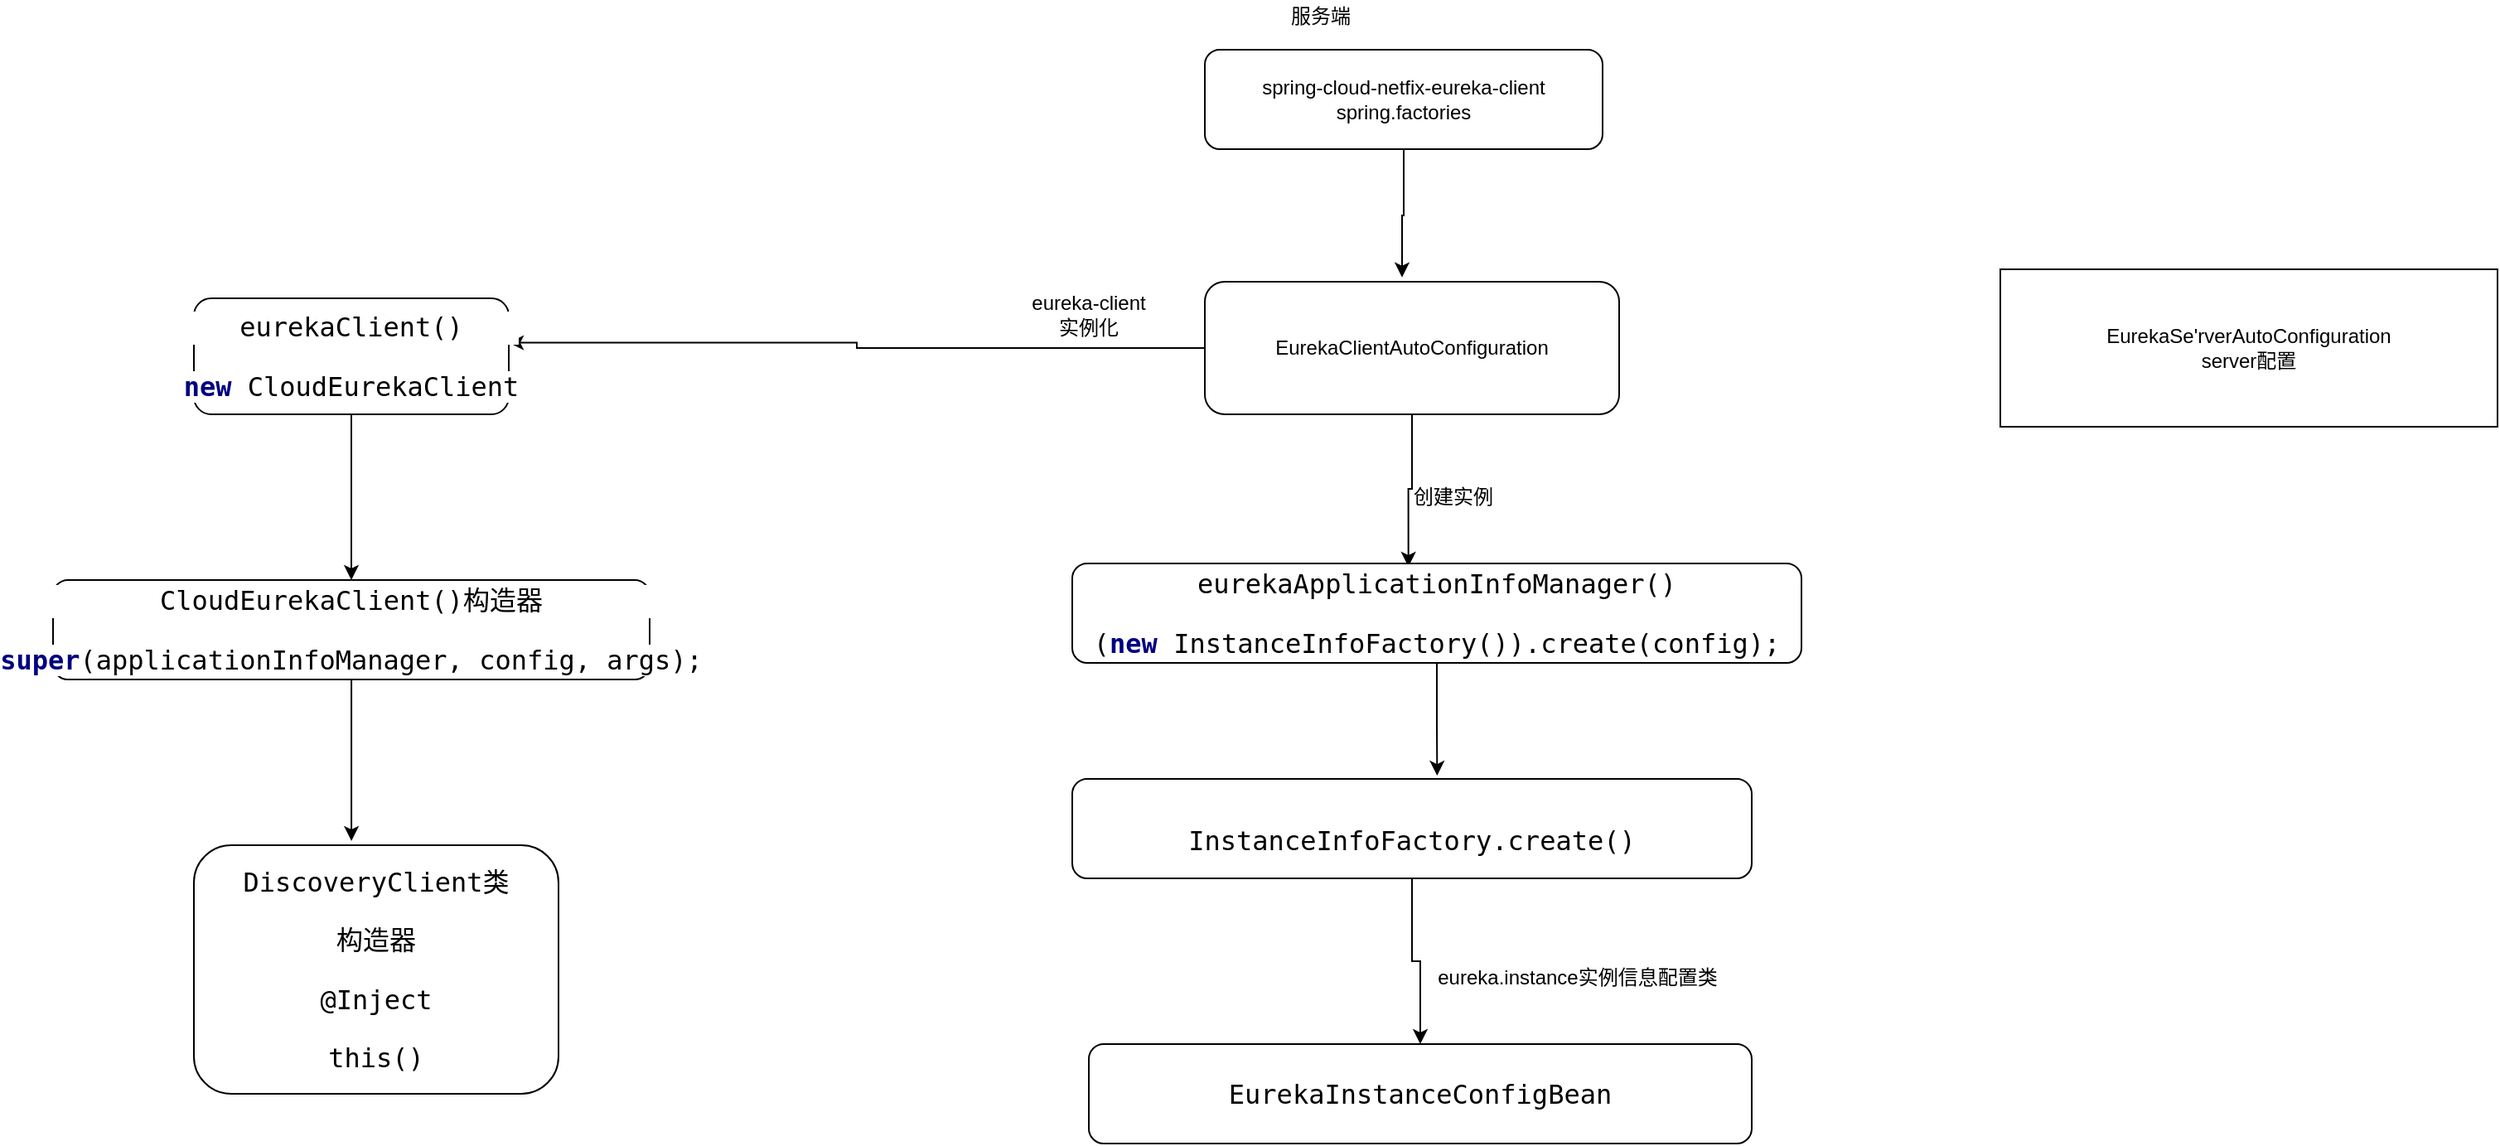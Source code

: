 <mxfile version="14.2.7" type="github">
  <diagram id="E-zeXJ4_sD5peonB0QX5" name="Page-1">
    <mxGraphModel dx="1654" dy="486" grid="1" gridSize="10" guides="1" tooltips="1" connect="1" arrows="1" fold="1" page="1" pageScale="1" pageWidth="827" pageHeight="1169" math="0" shadow="0">
      <root>
        <mxCell id="0" />
        <mxCell id="1" parent="0" />
        <mxCell id="kqntZB6sAMNFrYoyA4aj-3" value="服务端" style="text;html=1;strokeColor=none;fillColor=none;align=center;verticalAlign=middle;whiteSpace=wrap;rounded=0;" vertex="1" parent="1">
          <mxGeometry x="260" y="20" width="40" height="20" as="geometry" />
        </mxCell>
        <mxCell id="kqntZB6sAMNFrYoyA4aj-6" style="edgeStyle=orthogonalEdgeStyle;rounded=0;orthogonalLoop=1;jettySize=auto;html=1;exitX=0.5;exitY=1;exitDx=0;exitDy=0;entryX=0.476;entryY=-0.033;entryDx=0;entryDy=0;entryPerimeter=0;" edge="1" parent="1" source="kqntZB6sAMNFrYoyA4aj-4" target="kqntZB6sAMNFrYoyA4aj-5">
          <mxGeometry relative="1" as="geometry" />
        </mxCell>
        <mxCell id="kqntZB6sAMNFrYoyA4aj-4" value="spring-cloud-netfix-eureka-client&lt;br&gt;spring.factories" style="rounded=1;whiteSpace=wrap;html=1;" vertex="1" parent="1">
          <mxGeometry x="210" y="50" width="240" height="60" as="geometry" />
        </mxCell>
        <mxCell id="kqntZB6sAMNFrYoyA4aj-9" style="edgeStyle=orthogonalEdgeStyle;rounded=0;orthogonalLoop=1;jettySize=auto;html=1;entryX=0.461;entryY=0.033;entryDx=0;entryDy=0;entryPerimeter=0;" edge="1" parent="1" source="kqntZB6sAMNFrYoyA4aj-5" target="kqntZB6sAMNFrYoyA4aj-7">
          <mxGeometry relative="1" as="geometry" />
        </mxCell>
        <mxCell id="kqntZB6sAMNFrYoyA4aj-19" style="edgeStyle=orthogonalEdgeStyle;rounded=0;orthogonalLoop=1;jettySize=auto;html=1;exitX=0;exitY=0.5;exitDx=0;exitDy=0;entryX=1;entryY=0.383;entryDx=0;entryDy=0;entryPerimeter=0;" edge="1" parent="1" source="kqntZB6sAMNFrYoyA4aj-5" target="kqntZB6sAMNFrYoyA4aj-18">
          <mxGeometry relative="1" as="geometry" />
        </mxCell>
        <mxCell id="kqntZB6sAMNFrYoyA4aj-5" value="EurekaClientAutoConfiguration" style="rounded=1;whiteSpace=wrap;html=1;" vertex="1" parent="1">
          <mxGeometry x="210" y="190" width="250" height="80" as="geometry" />
        </mxCell>
        <mxCell id="kqntZB6sAMNFrYoyA4aj-13" style="edgeStyle=orthogonalEdgeStyle;rounded=0;orthogonalLoop=1;jettySize=auto;html=1;exitX=0.5;exitY=1;exitDx=0;exitDy=0;entryX=0.537;entryY=-0.033;entryDx=0;entryDy=0;entryPerimeter=0;" edge="1" parent="1" source="kqntZB6sAMNFrYoyA4aj-7" target="kqntZB6sAMNFrYoyA4aj-12">
          <mxGeometry relative="1" as="geometry" />
        </mxCell>
        <mxCell id="kqntZB6sAMNFrYoyA4aj-7" value="&lt;pre style=&quot;background-color: rgb(255 , 255 , 255) ; font-size: 12pt&quot;&gt;eurekaApplicationInfoManager()&lt;/pre&gt;&lt;pre style=&quot;background-color: rgb(255 , 255 , 255) ; font-size: 12pt&quot;&gt;&lt;pre style=&quot;font-size: 12pt&quot;&gt;(&lt;span style=&quot;color: #000080 ; font-weight: bold&quot;&gt;new &lt;/span&gt;InstanceInfoFactory()).create(config);&lt;/pre&gt;&lt;/pre&gt;" style="rounded=1;whiteSpace=wrap;html=1;" vertex="1" parent="1">
          <mxGeometry x="130" y="360" width="440" height="60" as="geometry" />
        </mxCell>
        <mxCell id="kqntZB6sAMNFrYoyA4aj-10" value="创建实例" style="text;html=1;strokeColor=none;fillColor=none;align=center;verticalAlign=middle;whiteSpace=wrap;rounded=0;" vertex="1" parent="1">
          <mxGeometry x="330" y="310" width="60" height="20" as="geometry" />
        </mxCell>
        <mxCell id="kqntZB6sAMNFrYoyA4aj-15" style="edgeStyle=orthogonalEdgeStyle;rounded=0;orthogonalLoop=1;jettySize=auto;html=1;exitX=0.5;exitY=1;exitDx=0;exitDy=0;entryX=0.5;entryY=0;entryDx=0;entryDy=0;" edge="1" parent="1" source="kqntZB6sAMNFrYoyA4aj-12" target="kqntZB6sAMNFrYoyA4aj-14">
          <mxGeometry relative="1" as="geometry" />
        </mxCell>
        <mxCell id="kqntZB6sAMNFrYoyA4aj-12" value="&lt;br&gt;&lt;br&gt;&lt;pre style=&quot;color: rgb(0 , 0 , 0) ; font-size: 12pt ; font-style: normal ; font-weight: 400 ; letter-spacing: normal ; text-align: center ; text-indent: 0px ; text-transform: none ; word-spacing: 0px&quot;&gt;InstanceInfoFactory.create()&lt;/pre&gt;&lt;br&gt;" style="rounded=1;whiteSpace=wrap;html=1;" vertex="1" parent="1">
          <mxGeometry x="130" y="490" width="410" height="60" as="geometry" />
        </mxCell>
        <mxCell id="kqntZB6sAMNFrYoyA4aj-14" value="&lt;pre style=&quot;background-color: rgb(255 , 255 , 255) ; font-size: 12pt&quot;&gt;EurekaInstanceConfigBean&lt;/pre&gt;" style="rounded=1;whiteSpace=wrap;html=1;" vertex="1" parent="1">
          <mxGeometry x="140" y="650" width="400" height="60" as="geometry" />
        </mxCell>
        <mxCell id="kqntZB6sAMNFrYoyA4aj-16" value="eureka.instance实例信息配置类" style="text;html=1;strokeColor=none;fillColor=none;align=center;verticalAlign=middle;whiteSpace=wrap;rounded=0;" vertex="1" parent="1">
          <mxGeometry x="340" y="600" width="190" height="20" as="geometry" />
        </mxCell>
        <mxCell id="kqntZB6sAMNFrYoyA4aj-17" value="&lt;span&gt;EurekaSe&#39;rverAutoConfiguration&lt;br&gt;server配置&lt;br&gt;&lt;/span&gt;" style="rounded=0;whiteSpace=wrap;html=1;" vertex="1" parent="1">
          <mxGeometry x="690" y="182.5" width="300" height="95" as="geometry" />
        </mxCell>
        <mxCell id="kqntZB6sAMNFrYoyA4aj-22" style="edgeStyle=orthogonalEdgeStyle;rounded=0;orthogonalLoop=1;jettySize=auto;html=1;entryX=0.5;entryY=0;entryDx=0;entryDy=0;" edge="1" parent="1" source="kqntZB6sAMNFrYoyA4aj-18" target="kqntZB6sAMNFrYoyA4aj-21">
          <mxGeometry relative="1" as="geometry" />
        </mxCell>
        <mxCell id="kqntZB6sAMNFrYoyA4aj-18" value="&lt;pre style=&quot;background-color: rgb(255 , 255 , 255) ; font-size: 12pt&quot;&gt;eurekaClient()&lt;/pre&gt;&lt;pre style=&quot;background-color: rgb(255 , 255 , 255) ; font-size: 12pt&quot;&gt;&lt;pre style=&quot;font-size: 12pt&quot;&gt;&lt;span style=&quot;color: #000080 ; font-weight: bold&quot;&gt;new &lt;/span&gt;CloudEurekaClient&lt;/pre&gt;&lt;/pre&gt;" style="rounded=1;whiteSpace=wrap;html=1;" vertex="1" parent="1">
          <mxGeometry x="-400" y="200" width="190" height="70" as="geometry" />
        </mxCell>
        <mxCell id="kqntZB6sAMNFrYoyA4aj-20" value="eureka-client实例化" style="text;html=1;strokeColor=none;fillColor=none;align=center;verticalAlign=middle;whiteSpace=wrap;rounded=0;" vertex="1" parent="1">
          <mxGeometry x="100" y="200" width="80" height="20" as="geometry" />
        </mxCell>
        <mxCell id="kqntZB6sAMNFrYoyA4aj-24" style="edgeStyle=orthogonalEdgeStyle;rounded=0;orthogonalLoop=1;jettySize=auto;html=1;entryX=0.432;entryY=-0.017;entryDx=0;entryDy=0;entryPerimeter=0;" edge="1" parent="1" source="kqntZB6sAMNFrYoyA4aj-21" target="kqntZB6sAMNFrYoyA4aj-23">
          <mxGeometry relative="1" as="geometry" />
        </mxCell>
        <mxCell id="kqntZB6sAMNFrYoyA4aj-21" value="&lt;pre style=&quot;background-color: rgb(255 , 255 , 255) ; font-size: 12pt&quot;&gt;CloudEurekaClient()构造器&lt;/pre&gt;&lt;pre style=&quot;background-color: rgb(255 , 255 , 255) ; font-size: 12pt&quot;&gt;&lt;pre style=&quot;font-size: 12pt&quot;&gt;&lt;span style=&quot;color: #000080 ; font-weight: bold&quot;&gt;super&lt;/span&gt;(applicationInfoManager, config, args);&lt;/pre&gt;&lt;/pre&gt;" style="rounded=1;whiteSpace=wrap;html=1;" vertex="1" parent="1">
          <mxGeometry x="-485" y="370" width="360" height="60" as="geometry" />
        </mxCell>
        <mxCell id="kqntZB6sAMNFrYoyA4aj-23" value="&lt;pre style=&quot;background-color: rgb(255 , 255 , 255) ; font-size: 12pt&quot;&gt;DiscoveryClient类&lt;/pre&gt;&lt;pre style=&quot;background-color: rgb(255 , 255 , 255) ; font-size: 12pt&quot;&gt;构造器&lt;/pre&gt;&lt;pre style=&quot;background-color: rgb(255 , 255 , 255) ; font-size: 12pt&quot;&gt;&lt;pre style=&quot;font-size: 12pt&quot;&gt;@Inject&lt;/pre&gt;&lt;/pre&gt;&lt;pre style=&quot;background-color: rgb(255 , 255 , 255) ; font-size: 12pt&quot;&gt;this()&lt;/pre&gt;" style="rounded=1;whiteSpace=wrap;html=1;" vertex="1" parent="1">
          <mxGeometry x="-400" y="530" width="220" height="150" as="geometry" />
        </mxCell>
      </root>
    </mxGraphModel>
  </diagram>
</mxfile>
